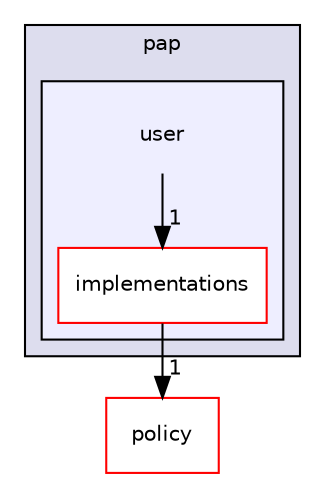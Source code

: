 digraph "pxp/pap/user" {
  compound=true
  node [ fontsize="10", fontname="Helvetica"];
  edge [ labelfontsize="10", labelfontname="Helvetica"];
  subgraph clusterdir_a78cf3cb49e52b0c0996257949768506 {
    graph [ bgcolor="#ddddee", pencolor="black", label="pap" fontname="Helvetica", fontsize="10", URL="dir_a78cf3cb49e52b0c0996257949768506.html"]
  subgraph clusterdir_ce5ea82d285544e0700cf58b556b3c48 {
    graph [ bgcolor="#eeeeff", pencolor="black", label="" URL="dir_ce5ea82d285544e0700cf58b556b3c48.html"];
    dir_ce5ea82d285544e0700cf58b556b3c48 [shape=plaintext label="user"];
    dir_dc7421ac2dde6577b973a78406c28452 [shape=box label="implementations" color="red" fillcolor="white" style="filled" URL="dir_dc7421ac2dde6577b973a78406c28452.html"];
  }
  }
  dir_eb07bcf3f6bbebad6f759869cfa1383b [shape=box label="policy" fillcolor="white" style="filled" color="red" URL="dir_eb07bcf3f6bbebad6f759869cfa1383b.html"];
  dir_dc7421ac2dde6577b973a78406c28452->dir_eb07bcf3f6bbebad6f759869cfa1383b [headlabel="1", labeldistance=1.5 headhref="dir_000013_000005.html"];
  dir_ce5ea82d285544e0700cf58b556b3c48->dir_dc7421ac2dde6577b973a78406c28452 [headlabel="1", labeldistance=1.5 headhref="dir_000012_000013.html"];
}
